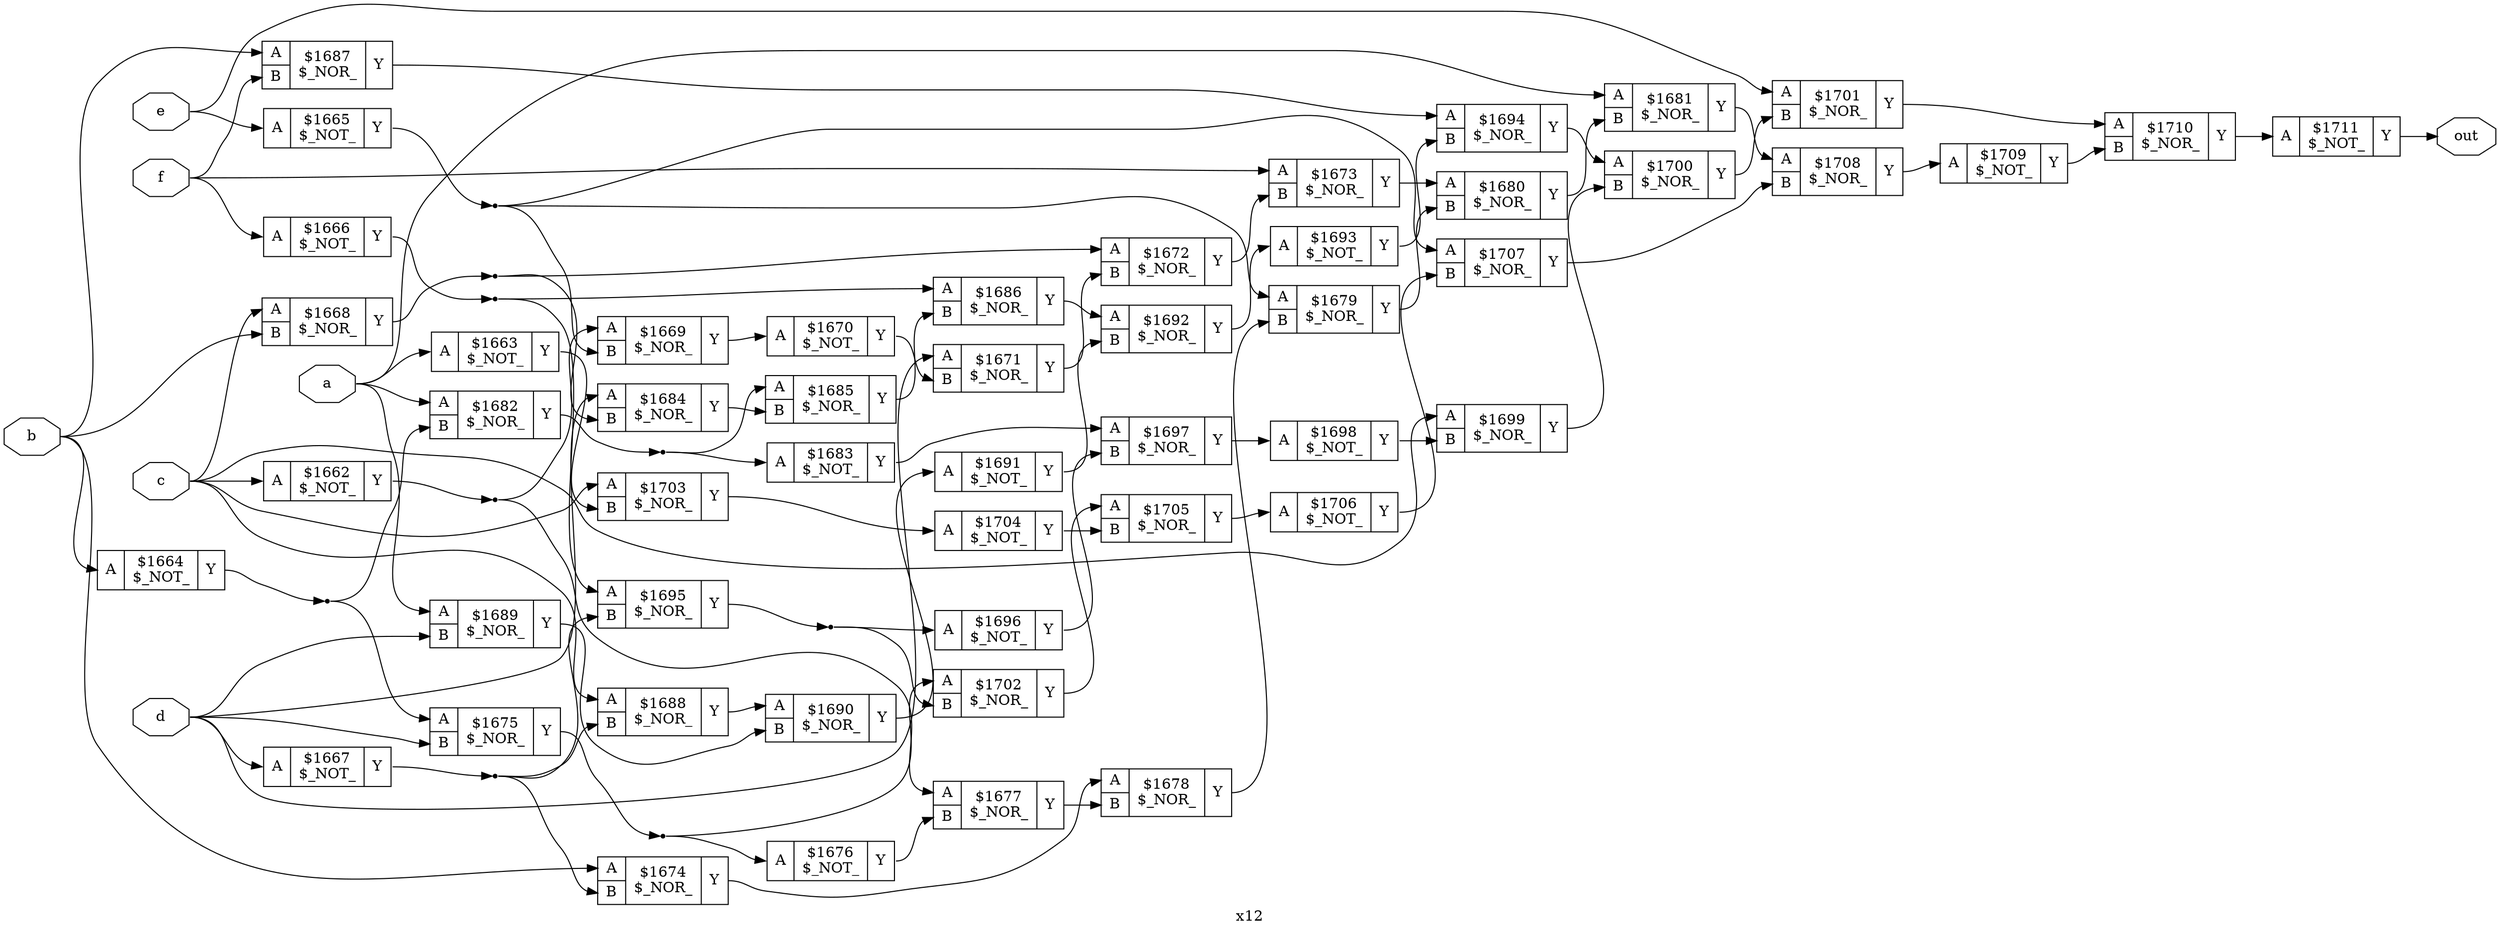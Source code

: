 digraph "x12" {
label="x12";
rankdir="LR";
remincross=true;
n50 [ shape=octagon, label="a", color="black", fontcolor="black" ];
n51 [ shape=octagon, label="b", color="black", fontcolor="black" ];
n52 [ shape=octagon, label="c", color="black", fontcolor="black" ];
n53 [ shape=octagon, label="d", color="black", fontcolor="black" ];
n54 [ shape=octagon, label="e", color="black", fontcolor="black" ];
n55 [ shape=octagon, label="f", color="black", fontcolor="black" ];
n56 [ shape=octagon, label="out", color="black", fontcolor="black" ];
c59 [ shape=record, label="{{<p57> A}|$1662\n$_NOT_|{<p58> Y}}" ];
c60 [ shape=record, label="{{<p57> A}|$1663\n$_NOT_|{<p58> Y}}" ];
c61 [ shape=record, label="{{<p57> A}|$1664\n$_NOT_|{<p58> Y}}" ];
c62 [ shape=record, label="{{<p57> A}|$1665\n$_NOT_|{<p58> Y}}" ];
c63 [ shape=record, label="{{<p57> A}|$1666\n$_NOT_|{<p58> Y}}" ];
c64 [ shape=record, label="{{<p57> A}|$1667\n$_NOT_|{<p58> Y}}" ];
c66 [ shape=record, label="{{<p57> A|<p65> B}|$1668\n$_NOR_|{<p58> Y}}" ];
c67 [ shape=record, label="{{<p57> A|<p65> B}|$1669\n$_NOR_|{<p58> Y}}" ];
c68 [ shape=record, label="{{<p57> A}|$1670\n$_NOT_|{<p58> Y}}" ];
c69 [ shape=record, label="{{<p57> A|<p65> B}|$1671\n$_NOR_|{<p58> Y}}" ];
c70 [ shape=record, label="{{<p57> A|<p65> B}|$1672\n$_NOR_|{<p58> Y}}" ];
c71 [ shape=record, label="{{<p57> A|<p65> B}|$1673\n$_NOR_|{<p58> Y}}" ];
c72 [ shape=record, label="{{<p57> A|<p65> B}|$1674\n$_NOR_|{<p58> Y}}" ];
c73 [ shape=record, label="{{<p57> A|<p65> B}|$1675\n$_NOR_|{<p58> Y}}" ];
c74 [ shape=record, label="{{<p57> A}|$1676\n$_NOT_|{<p58> Y}}" ];
c75 [ shape=record, label="{{<p57> A|<p65> B}|$1677\n$_NOR_|{<p58> Y}}" ];
c76 [ shape=record, label="{{<p57> A|<p65> B}|$1678\n$_NOR_|{<p58> Y}}" ];
c77 [ shape=record, label="{{<p57> A|<p65> B}|$1679\n$_NOR_|{<p58> Y}}" ];
c78 [ shape=record, label="{{<p57> A|<p65> B}|$1680\n$_NOR_|{<p58> Y}}" ];
c79 [ shape=record, label="{{<p57> A|<p65> B}|$1681\n$_NOR_|{<p58> Y}}" ];
c80 [ shape=record, label="{{<p57> A|<p65> B}|$1682\n$_NOR_|{<p58> Y}}" ];
c81 [ shape=record, label="{{<p57> A}|$1683\n$_NOT_|{<p58> Y}}" ];
c82 [ shape=record, label="{{<p57> A|<p65> B}|$1684\n$_NOR_|{<p58> Y}}" ];
c83 [ shape=record, label="{{<p57> A|<p65> B}|$1685\n$_NOR_|{<p58> Y}}" ];
c84 [ shape=record, label="{{<p57> A|<p65> B}|$1686\n$_NOR_|{<p58> Y}}" ];
c85 [ shape=record, label="{{<p57> A|<p65> B}|$1687\n$_NOR_|{<p58> Y}}" ];
c86 [ shape=record, label="{{<p57> A|<p65> B}|$1688\n$_NOR_|{<p58> Y}}" ];
c87 [ shape=record, label="{{<p57> A|<p65> B}|$1689\n$_NOR_|{<p58> Y}}" ];
c88 [ shape=record, label="{{<p57> A|<p65> B}|$1690\n$_NOR_|{<p58> Y}}" ];
c89 [ shape=record, label="{{<p57> A}|$1691\n$_NOT_|{<p58> Y}}" ];
c90 [ shape=record, label="{{<p57> A|<p65> B}|$1692\n$_NOR_|{<p58> Y}}" ];
c91 [ shape=record, label="{{<p57> A}|$1693\n$_NOT_|{<p58> Y}}" ];
c92 [ shape=record, label="{{<p57> A|<p65> B}|$1694\n$_NOR_|{<p58> Y}}" ];
c93 [ shape=record, label="{{<p57> A|<p65> B}|$1695\n$_NOR_|{<p58> Y}}" ];
c94 [ shape=record, label="{{<p57> A}|$1696\n$_NOT_|{<p58> Y}}" ];
c95 [ shape=record, label="{{<p57> A|<p65> B}|$1697\n$_NOR_|{<p58> Y}}" ];
c96 [ shape=record, label="{{<p57> A}|$1698\n$_NOT_|{<p58> Y}}" ];
c97 [ shape=record, label="{{<p57> A|<p65> B}|$1699\n$_NOR_|{<p58> Y}}" ];
c98 [ shape=record, label="{{<p57> A|<p65> B}|$1700\n$_NOR_|{<p58> Y}}" ];
c99 [ shape=record, label="{{<p57> A|<p65> B}|$1701\n$_NOR_|{<p58> Y}}" ];
c100 [ shape=record, label="{{<p57> A|<p65> B}|$1702\n$_NOR_|{<p58> Y}}" ];
c101 [ shape=record, label="{{<p57> A|<p65> B}|$1703\n$_NOR_|{<p58> Y}}" ];
c102 [ shape=record, label="{{<p57> A}|$1704\n$_NOT_|{<p58> Y}}" ];
c103 [ shape=record, label="{{<p57> A|<p65> B}|$1705\n$_NOR_|{<p58> Y}}" ];
c104 [ shape=record, label="{{<p57> A}|$1706\n$_NOT_|{<p58> Y}}" ];
c105 [ shape=record, label="{{<p57> A|<p65> B}|$1707\n$_NOR_|{<p58> Y}}" ];
c106 [ shape=record, label="{{<p57> A|<p65> B}|$1708\n$_NOR_|{<p58> Y}}" ];
c107 [ shape=record, label="{{<p57> A}|$1709\n$_NOT_|{<p58> Y}}" ];
c108 [ shape=record, label="{{<p57> A|<p65> B}|$1710\n$_NOR_|{<p58> Y}}" ];
c109 [ shape=record, label="{{<p57> A}|$1711\n$_NOT_|{<p58> Y}}" ];
n1 [ shape=point ];
c61:p58:e -> n1:w [color="black", label=""];
n1:e -> c73:p57:w [color="black", label=""];
n1:e -> c80:p65:w [color="black", label=""];
c71:p58:e -> c78:p57:w [color="black", label=""];
c72:p58:e -> c76:p57:w [color="black", label=""];
n12 [ shape=point ];
c73:p58:e -> n12:w [color="black", label=""];
n12:e -> c100:p57:w [color="black", label=""];
n12:e -> c74:p57:w [color="black", label=""];
c74:p58:e -> c75:p65:w [color="black", label=""];
c75:p58:e -> c76:p65:w [color="black", label=""];
c76:p58:e -> c77:p65:w [color="black", label=""];
c77:p58:e -> c78:p65:w [color="black", label=""];
c78:p58:e -> c79:p65:w [color="black", label=""];
c79:p58:e -> c106:p57:w [color="black", label=""];
n19 [ shape=point ];
c80:p58:e -> n19:w [color="black", label=""];
n19:e -> c81:p57:w [color="black", label=""];
n19:e -> c83:p57:w [color="black", label=""];
n2 [ shape=point ];
c62:p58:e -> n2:w [color="black", label=""];
n2:e -> c105:p57:w [color="black", label=""];
n2:e -> c67:p65:w [color="black", label=""];
n2:e -> c77:p57:w [color="black", label=""];
c81:p58:e -> c95:p57:w [color="black", label=""];
c82:p58:e -> c83:p65:w [color="black", label=""];
c83:p58:e -> c84:p65:w [color="black", label=""];
c84:p58:e -> c90:p57:w [color="black", label=""];
c85:p58:e -> c92:p57:w [color="black", label=""];
c86:p58:e -> c88:p57:w [color="black", label=""];
c87:p58:e -> c88:p65:w [color="black", label=""];
c88:p58:e -> c89:p57:w [color="black", label=""];
c89:p58:e -> c90:p65:w [color="black", label=""];
c90:p58:e -> c91:p57:w [color="black", label=""];
n3 [ shape=point ];
c63:p58:e -> n3:w [color="black", label=""];
n3:e -> c84:p57:w [color="black", label=""];
n3:e -> c93:p57:w [color="black", label=""];
c91:p58:e -> c92:p65:w [color="black", label=""];
c92:p58:e -> c98:p57:w [color="black", label=""];
n32 [ shape=point ];
c93:p58:e -> n32:w [color="black", label=""];
n32:e -> c100:p65:w [color="black", label=""];
n32:e -> c94:p57:w [color="black", label=""];
c94:p58:e -> c95:p65:w [color="black", label=""];
c95:p58:e -> c96:p57:w [color="black", label=""];
c96:p58:e -> c97:p65:w [color="black", label=""];
c97:p58:e -> c98:p65:w [color="black", label=""];
c98:p58:e -> c99:p65:w [color="black", label=""];
c99:p58:e -> c108:p57:w [color="black", label=""];
c100:p58:e -> c103:p57:w [color="black", label=""];
n4 [ shape=point ];
c64:p58:e -> n4:w [color="black", label=""];
n4:e -> c72:p65:w [color="black", label=""];
n4:e -> c86:p65:w [color="black", label=""];
n4:e -> c93:p65:w [color="black", label=""];
c101:p58:e -> c102:p57:w [color="black", label=""];
c102:p58:e -> c103:p65:w [color="black", label=""];
c103:p58:e -> c104:p57:w [color="black", label=""];
c104:p58:e -> c105:p65:w [color="black", label=""];
c105:p58:e -> c106:p65:w [color="black", label=""];
c106:p58:e -> c107:p57:w [color="black", label=""];
c107:p58:e -> c108:p65:w [color="black", label=""];
c108:p58:e -> c109:p57:w [color="black", label=""];
n48 [ shape=point ];
c59:p58:e -> n48:w [color="black", label=""];
n48:e -> c67:p57:w [color="black", label=""];
n48:e -> c75:p57:w [color="black", label=""];
c60:p58:e -> c101:p65:w [color="black", label=""];
n5 [ shape=point ];
c66:p58:e -> n5:w [color="black", label=""];
n5:e -> c70:p57:w [color="black", label=""];
n5:e -> c82:p65:w [color="black", label=""];
n50:e -> c60:p57:w [color="black", label=""];
n50:e -> c79:p57:w [color="black", label=""];
n50:e -> c80:p57:w [color="black", label=""];
n50:e -> c87:p57:w [color="black", label=""];
n51:e -> c61:p57:w [color="black", label=""];
n51:e -> c66:p65:w [color="black", label=""];
n51:e -> c72:p57:w [color="black", label=""];
n51:e -> c85:p57:w [color="black", label=""];
n52:e -> c101:p57:w [color="black", label=""];
n52:e -> c59:p57:w [color="black", label=""];
n52:e -> c66:p57:w [color="black", label=""];
n52:e -> c86:p57:w [color="black", label=""];
n52:e -> c97:p57:w [color="black", label=""];
n53:e -> c64:p57:w [color="black", label=""];
n53:e -> c69:p57:w [color="black", label=""];
n53:e -> c73:p65:w [color="black", label=""];
n53:e -> c82:p57:w [color="black", label=""];
n53:e -> c87:p65:w [color="black", label=""];
n54:e -> c62:p57:w [color="black", label=""];
n54:e -> c99:p57:w [color="black", label=""];
n55:e -> c63:p57:w [color="black", label=""];
n55:e -> c71:p57:w [color="black", label=""];
n55:e -> c85:p65:w [color="black", label=""];
c109:p58:e -> n56:w [color="black", label=""];
c67:p58:e -> c68:p57:w [color="black", label=""];
c68:p58:e -> c69:p65:w [color="black", label=""];
c69:p58:e -> c70:p65:w [color="black", label=""];
c70:p58:e -> c71:p65:w [color="black", label=""];
}
